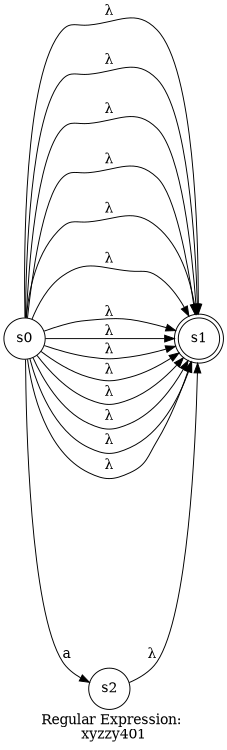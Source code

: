 digraph finite_state_machine {
	label="Regular Expression: \nxyzzy401";
	rankdir=LR;
	size="8,5"
	node [shape = doublecircle]; s1;
	node [shape = circle];
	s0 -> s1 [ label = "λ" ];
	s0 -> s1 [ label = "λ" ];
	s0 -> s1 [ label = "λ" ];
	s0 -> s1 [ label = "λ" ];
	s0 -> s1 [ label = "λ" ];
	s0 -> s1 [ label = "λ" ];
	s0 -> s1 [ label = "λ" ];
	s0 -> s1 [ label = "λ" ];
	s0 -> s2 [ label = "a" ];
	s0 -> s1 [ label = "λ" ];
	s0 -> s1 [ label = "λ" ];
	s0 -> s1 [ label = "λ" ];
	s0 -> s1 [ label = "λ" ];
	s0 -> s1 [ label = "λ" ];
	s0 -> s1 [ label = "λ" ];
	s2 -> s1 [ label = "λ" ];
}
